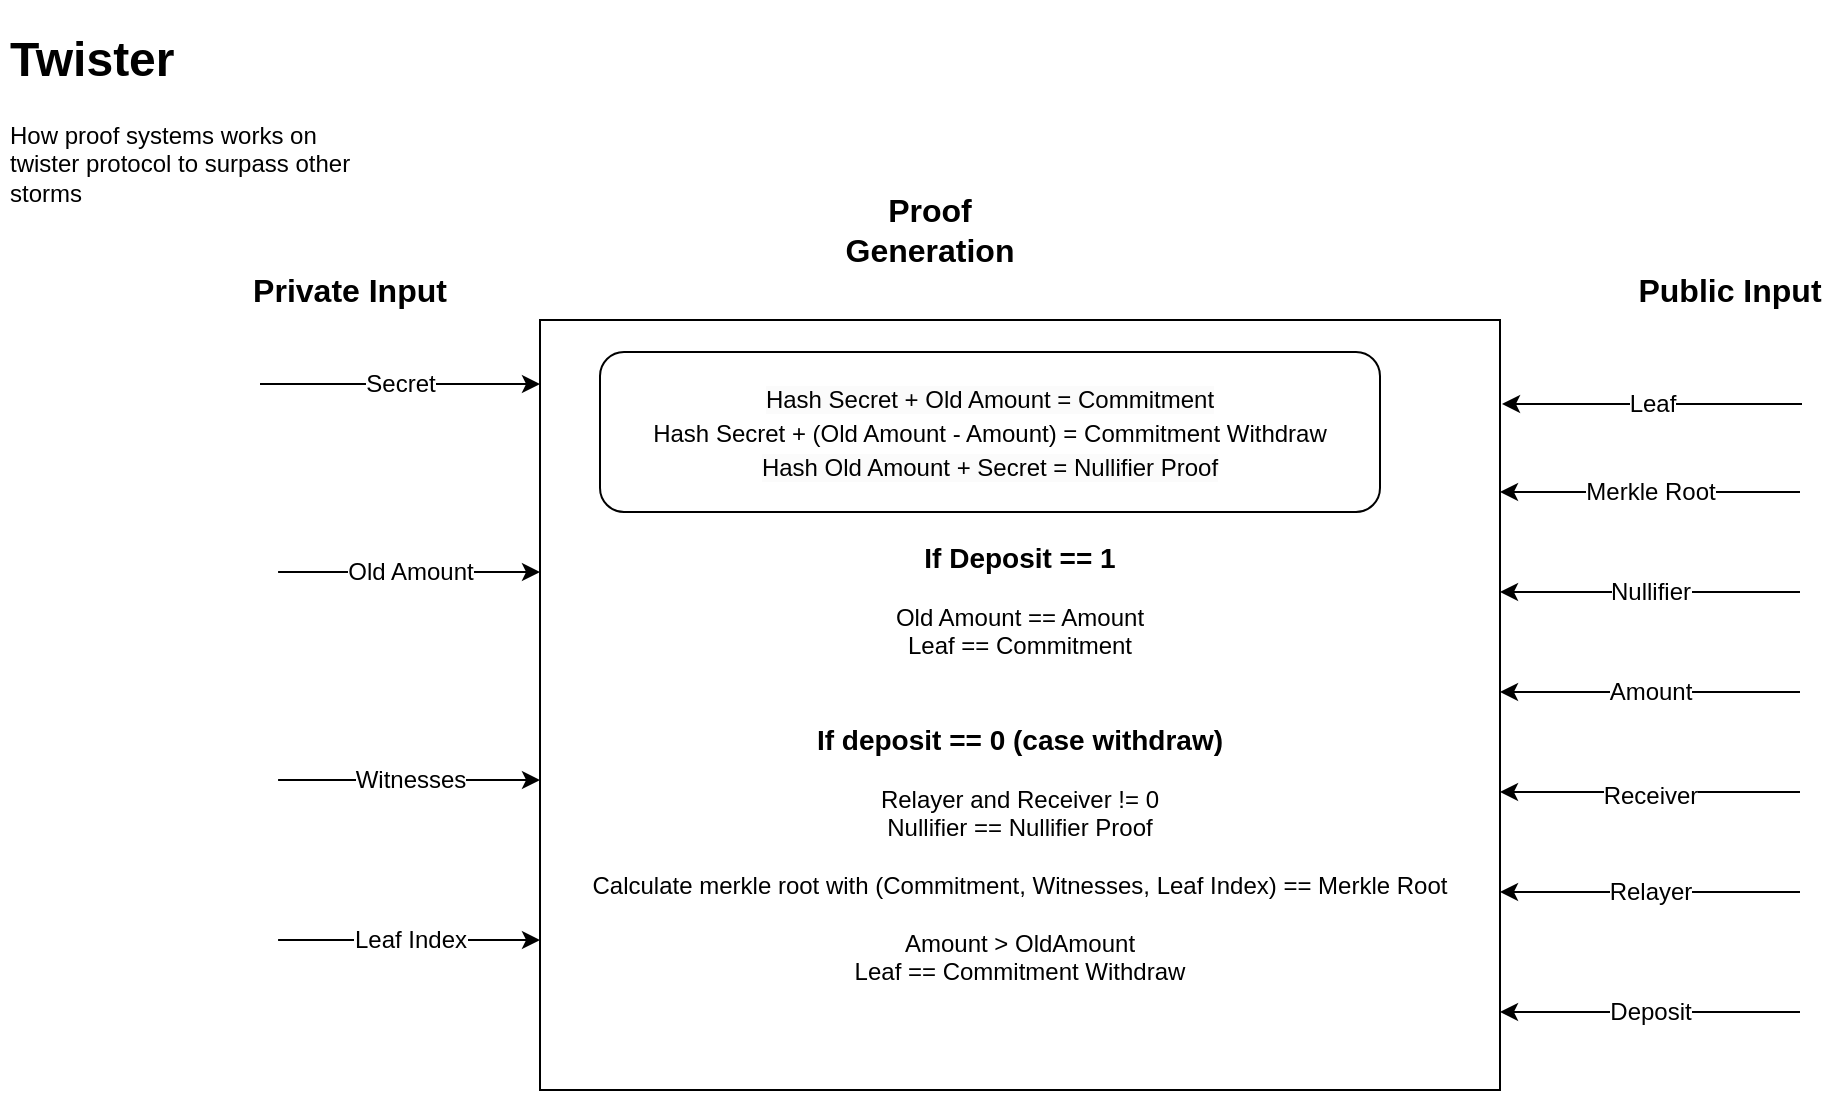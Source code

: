 <mxfile>
    <diagram id="ArxtVnHaTIVjWUfL6Eey" name="Page-1">
        <mxGraphModel dx="1490" dy="628" grid="0" gridSize="10" guides="1" tooltips="1" connect="1" arrows="1" fold="1" page="1" pageScale="1" pageWidth="1169" pageHeight="827" math="0" shadow="0">
            <root>
                <mxCell id="0"/>
                <mxCell id="1" parent="0"/>
                <mxCell id="2" value="&lt;br&gt;&lt;br&gt;&lt;br&gt;&lt;br&gt;&lt;br&gt;&lt;b&gt;&lt;font style=&quot;font-size: 14px;&quot;&gt;If Deposit == 1&lt;/font&gt;&lt;/b&gt;&lt;br&gt;&lt;br&gt;Old Amount == Amount&lt;br&gt;Leaf == Commitment&lt;br&gt;&lt;br&gt;&lt;font style=&quot;font-size: 14px;&quot;&gt;&lt;b&gt;&lt;br&gt;If deposit == 0 (case withdraw)&lt;br&gt;&lt;/b&gt;&lt;/font&gt;&lt;br&gt;Relayer and Receiver != 0&lt;br&gt;Nullifier == Nullifier Proof&lt;br&gt;&lt;br&gt;Calculate merkle root with (Commitment, Witnesses, Leaf Index) == Merkle Root&lt;br&gt;&lt;br&gt;Amount &amp;gt; OldAmount&lt;br&gt;Leaf == Commitment Withdraw&lt;br&gt;&amp;nbsp;" style="rounded=0;whiteSpace=wrap;html=1;" vertex="1" parent="1">
                    <mxGeometry x="300" y="160" width="480" height="385" as="geometry"/>
                </mxCell>
                <mxCell id="3" value="Private Input" style="text;html=1;strokeColor=none;fillColor=none;align=center;verticalAlign=middle;whiteSpace=wrap;rounded=0;glass=0;fontStyle=1;fontSize=16;" vertex="1" parent="1">
                    <mxGeometry x="150" y="130" width="110" height="30" as="geometry"/>
                </mxCell>
                <mxCell id="5" value="Secret&lt;br style=&quot;font-size: 12px;&quot;&gt;" style="endArrow=classic;html=1;fontSize=12;" edge="1" parent="1">
                    <mxGeometry width="50" height="50" relative="1" as="geometry">
                        <mxPoint x="160" y="192" as="sourcePoint"/>
                        <mxPoint x="300" y="192" as="targetPoint"/>
                    </mxGeometry>
                </mxCell>
                <mxCell id="8" value="Old Amount" style="endArrow=classic;html=1;entryX=0.004;entryY=0.209;entryDx=0;entryDy=0;entryPerimeter=0;fontSize=12;" edge="1" parent="1">
                    <mxGeometry width="50" height="50" relative="1" as="geometry">
                        <mxPoint x="169.04" y="286.02" as="sourcePoint"/>
                        <mxPoint x="300.0" y="286" as="targetPoint"/>
                    </mxGeometry>
                </mxCell>
                <mxCell id="9" value="Witnesses" style="endArrow=classic;html=1;entryX=0.004;entryY=0.209;entryDx=0;entryDy=0;entryPerimeter=0;fontSize=12;" edge="1" parent="1">
                    <mxGeometry width="50" height="50" relative="1" as="geometry">
                        <mxPoint x="169.04" y="390.02" as="sourcePoint"/>
                        <mxPoint x="300.0" y="390" as="targetPoint"/>
                    </mxGeometry>
                </mxCell>
                <mxCell id="10" value="Leaf Index" style="endArrow=classic;html=1;entryX=0.004;entryY=0.209;entryDx=0;entryDy=0;entryPerimeter=0;fontSize=12;" edge="1" parent="1">
                    <mxGeometry width="50" height="50" relative="1" as="geometry">
                        <mxPoint x="169.04" y="470.02" as="sourcePoint"/>
                        <mxPoint x="300.0" y="470" as="targetPoint"/>
                    </mxGeometry>
                </mxCell>
                <mxCell id="12" value="&lt;h1&gt;Twister&lt;/h1&gt;&lt;p&gt;How proof systems works on twister protocol&amp;nbsp;to surpass other storms&lt;/p&gt;" style="text;html=1;strokeColor=none;fillColor=none;spacing=5;spacingTop=-20;whiteSpace=wrap;overflow=hidden;rounded=0;" vertex="1" parent="1">
                    <mxGeometry x="30" y="10" width="190" height="120" as="geometry"/>
                </mxCell>
                <mxCell id="13" value="Public Input" style="text;html=1;strokeColor=none;fillColor=none;align=center;verticalAlign=middle;whiteSpace=wrap;rounded=0;glass=0;fontStyle=1;fontSize=16;" vertex="1" parent="1">
                    <mxGeometry x="840" y="130" width="110" height="30" as="geometry"/>
                </mxCell>
                <mxCell id="14" value="&lt;font style=&quot;font-size: 12px;&quot;&gt;Leaf&lt;/font&gt;" style="endArrow=classic;html=1;fontSize=12;" edge="1" parent="1">
                    <mxGeometry width="50" height="50" relative="1" as="geometry">
                        <mxPoint x="931" y="202" as="sourcePoint"/>
                        <mxPoint x="781" y="202" as="targetPoint"/>
                    </mxGeometry>
                </mxCell>
                <mxCell id="15" value="&lt;font style=&quot;font-size: 12px;&quot;&gt;Nullifier&lt;/font&gt;" style="endArrow=classic;html=1;fontSize=11;" edge="1" parent="1">
                    <mxGeometry width="50" height="50" relative="1" as="geometry">
                        <mxPoint x="930" y="296" as="sourcePoint"/>
                        <mxPoint x="780" y="296" as="targetPoint"/>
                    </mxGeometry>
                </mxCell>
                <mxCell id="16" value="&lt;font style=&quot;font-size: 12px;&quot;&gt;Amount&lt;/font&gt;" style="endArrow=classic;html=1;fontSize=12;" edge="1" parent="1">
                    <mxGeometry width="50" height="50" relative="1" as="geometry">
                        <mxPoint x="930" y="346" as="sourcePoint"/>
                        <mxPoint x="780" y="346" as="targetPoint"/>
                    </mxGeometry>
                </mxCell>
                <mxCell id="17" value="&lt;font style=&quot;font-size: 12px;&quot;&gt;Receiver&lt;/font&gt;" style="endArrow=classic;html=1;fontSize=16;" edge="1" parent="1">
                    <mxGeometry width="50" height="50" relative="1" as="geometry">
                        <mxPoint x="930" y="396" as="sourcePoint"/>
                        <mxPoint x="780" y="396" as="targetPoint"/>
                    </mxGeometry>
                </mxCell>
                <mxCell id="18" value="&lt;font style=&quot;font-size: 12px;&quot;&gt;Relayer&lt;/font&gt;" style="endArrow=classic;html=1;fontSize=12;" edge="1" parent="1">
                    <mxGeometry width="50" height="50" relative="1" as="geometry">
                        <mxPoint x="930" y="446" as="sourcePoint"/>
                        <mxPoint x="780" y="446" as="targetPoint"/>
                    </mxGeometry>
                </mxCell>
                <mxCell id="19" value="&lt;font style=&quot;font-size: 12px;&quot;&gt;Deposit&lt;/font&gt;" style="endArrow=classic;html=1;fontSize=12;" edge="1" parent="1">
                    <mxGeometry width="50" height="50" relative="1" as="geometry">
                        <mxPoint x="930" y="506" as="sourcePoint"/>
                        <mxPoint x="780" y="506" as="targetPoint"/>
                    </mxGeometry>
                </mxCell>
                <mxCell id="20" value="&lt;font style=&quot;font-size: 12px;&quot;&gt;Merkle Root&lt;/font&gt;" style="endArrow=classic;html=1;fontSize=12;" edge="1" parent="1">
                    <mxGeometry width="50" height="50" relative="1" as="geometry">
                        <mxPoint x="930" y="246" as="sourcePoint"/>
                        <mxPoint x="780" y="246" as="targetPoint"/>
                        <Array as="points">
                            <mxPoint x="860" y="246"/>
                        </Array>
                    </mxGeometry>
                </mxCell>
                <mxCell id="21" value="Proof Generation" style="text;html=1;strokeColor=none;fillColor=none;align=center;verticalAlign=middle;whiteSpace=wrap;rounded=0;glass=0;fontStyle=1;fontSize=16;" vertex="1" parent="1">
                    <mxGeometry x="440" y="100" width="110" height="30" as="geometry"/>
                </mxCell>
                <mxCell id="26" value="&lt;span style=&quot;color: rgb(0, 0, 0); font-family: Helvetica; font-size: 12px; font-style: normal; font-variant-ligatures: normal; font-variant-caps: normal; font-weight: 400; letter-spacing: normal; orphans: 2; text-align: center; text-indent: 0px; text-transform: none; widows: 2; word-spacing: 0px; -webkit-text-stroke-width: 0px; background-color: rgb(251, 251, 251); text-decoration-thickness: initial; text-decoration-style: initial; text-decoration-color: initial; float: none; display: inline !important;&quot;&gt;Hash Secret + Old Amount = Commitment&lt;br&gt;&lt;/span&gt;&lt;span style=&quot;font-size: 12px;&quot;&gt;Hash Secret + (Old Amount - Amount) = Commitment Withdraw&lt;/span&gt;&lt;br style=&quot;border-color: var(--border-color); color: rgb(0, 0, 0); font-family: Helvetica; font-size: 12px; font-style: normal; font-variant-ligatures: normal; font-variant-caps: normal; font-weight: 400; letter-spacing: normal; orphans: 2; text-align: center; text-indent: 0px; text-transform: none; widows: 2; word-spacing: 0px; -webkit-text-stroke-width: 0px; background-color: rgb(251, 251, 251); text-decoration-thickness: initial; text-decoration-style: initial; text-decoration-color: initial;&quot;&gt;&lt;span style=&quot;color: rgb(0, 0, 0); font-family: Helvetica; font-size: 12px; font-style: normal; font-variant-ligatures: normal; font-variant-caps: normal; font-weight: 400; letter-spacing: normal; orphans: 2; text-align: center; text-indent: 0px; text-transform: none; widows: 2; word-spacing: 0px; -webkit-text-stroke-width: 0px; background-color: rgb(251, 251, 251); text-decoration-thickness: initial; text-decoration-style: initial; text-decoration-color: initial; float: none; display: inline !important;&quot;&gt;Hash Old Amount + Secret = Nullifier Proof&lt;/span&gt;" style="rounded=1;whiteSpace=wrap;html=1;glass=0;fontSize=14;" vertex="1" parent="1">
                    <mxGeometry x="330" y="176" width="390" height="80" as="geometry"/>
                </mxCell>
            </root>
        </mxGraphModel>
    </diagram>
</mxfile>